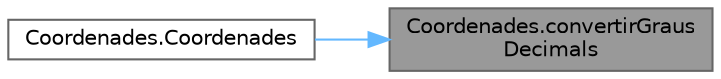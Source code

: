 digraph "Coordenades.convertirGrausDecimals"
{
 // LATEX_PDF_SIZE
  bgcolor="transparent";
  edge [fontname=Helvetica,fontsize=10,labelfontname=Helvetica,labelfontsize=10];
  node [fontname=Helvetica,fontsize=10,shape=box,height=0.2,width=0.4];
  rankdir="RL";
  Node1 [id="Node000001",label="Coordenades.convertirGraus\lDecimals",height=0.2,width=0.4,color="gray40", fillcolor="grey60", style="filled", fontcolor="black",tooltip="Converteix graus, minuts i segons a graus decimals."];
  Node1 -> Node2 [id="edge1_Node000001_Node000002",dir="back",color="steelblue1",style="solid",tooltip=" "];
  Node2 [id="Node000002",label="Coordenades.Coordenades",height=0.2,width=0.4,color="grey40", fillcolor="white", style="filled",URL="$class_coordenades.html#a449a3361caf6236cd50aa47ea0d894bf",tooltip="Constructor de la classe Coordenades."];
}
